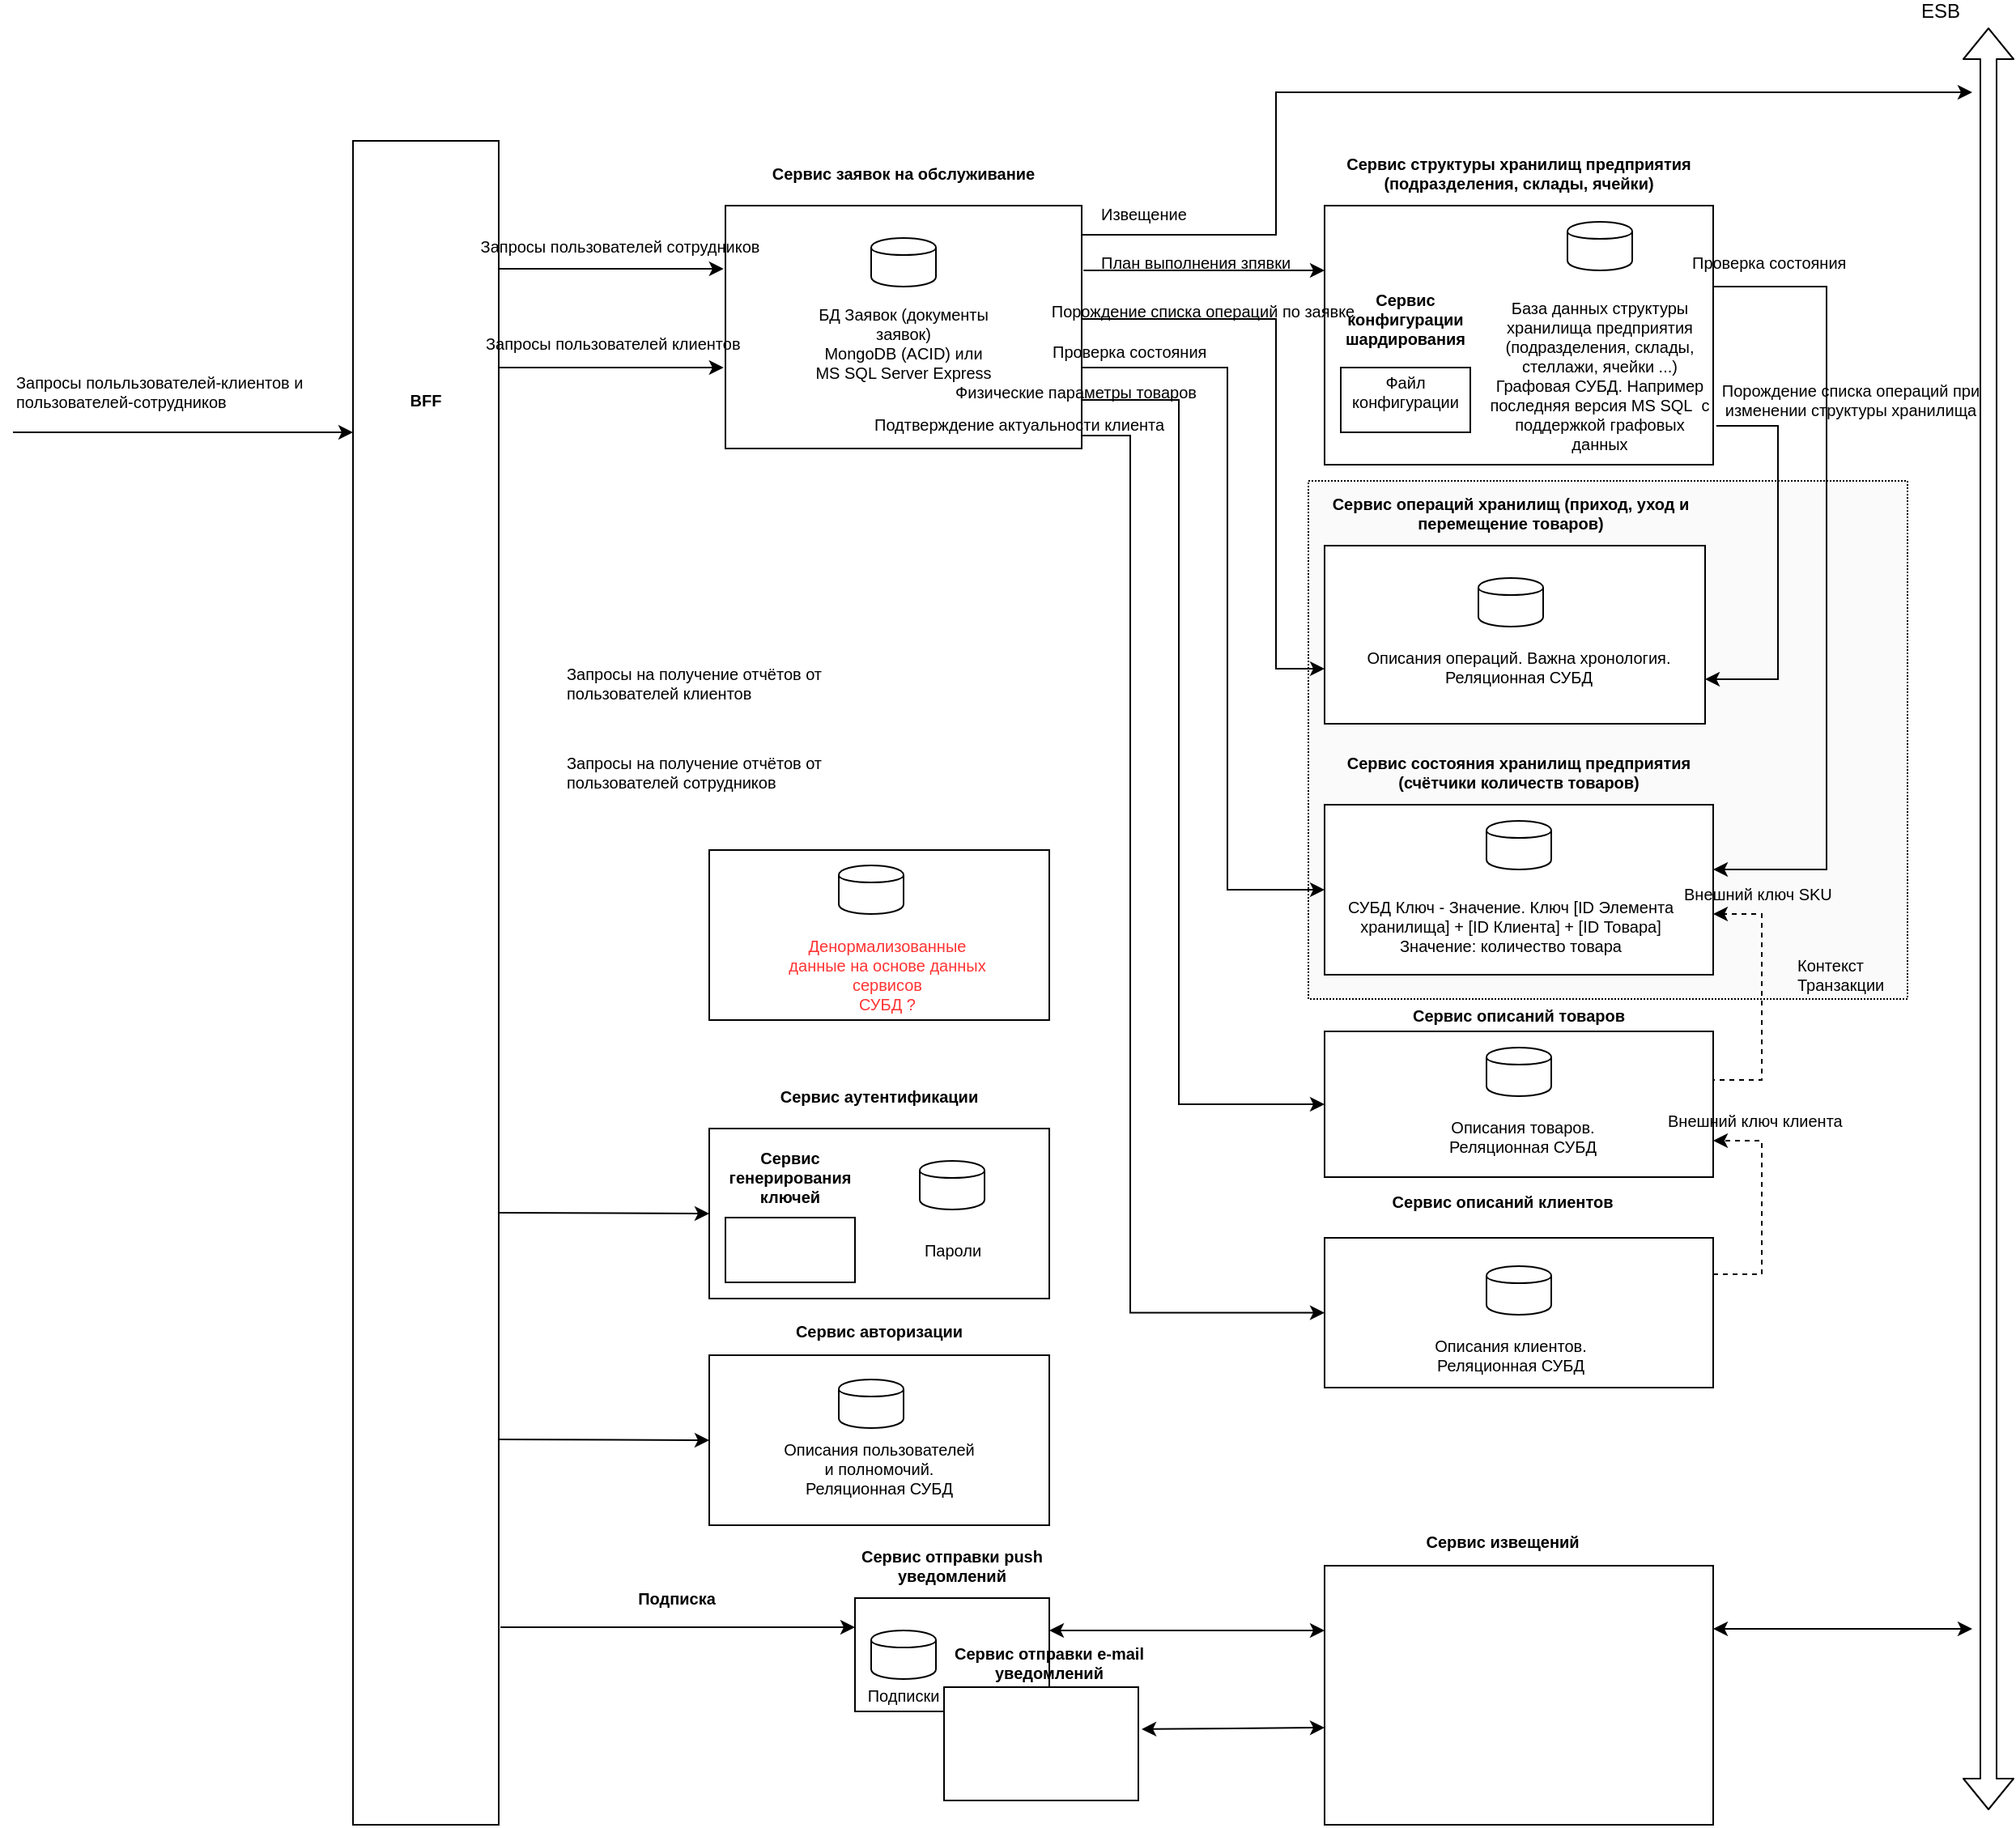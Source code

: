 <mxfile version="12.9.1" type="device"><diagram id="AOCeMO_TVLdDCeg-vwve" name="Page-1"><mxGraphModel dx="1408" dy="819" grid="1" gridSize="10" guides="1" tooltips="1" connect="1" arrows="1" fold="1" page="1" pageScale="1" pageWidth="1920" pageHeight="1200" math="0" shadow="0"><root><mxCell id="0"/><mxCell id="1" parent="0"/><mxCell id="MfwEQ_OdizoSU5TA-m0M-56" value="" style="rounded=0;whiteSpace=wrap;html=1;fontSize=10;" vertex="1" parent="1"><mxGeometry x="1070" y="720" width="210" height="105" as="geometry"/></mxCell><mxCell id="MfwEQ_OdizoSU5TA-m0M-48" value="" style="rounded=0;whiteSpace=wrap;html=1;dashed=1;dashPattern=1 1;fillColor=#FAFAFA;" vertex="1" parent="1"><mxGeometry x="1440" y="320" width="370" height="320" as="geometry"/></mxCell><mxCell id="R7pvV8jGRsjl4PyKUXEY-11" value="" style="rounded=0;whiteSpace=wrap;html=1;fontSize=10;" parent="1" vertex="1"><mxGeometry x="1450" y="150" width="240" height="160" as="geometry"/></mxCell><mxCell id="MfwEQ_OdizoSU5TA-m0M-51" style="edgeStyle=orthogonalEdgeStyle;rounded=0;orthogonalLoop=1;jettySize=auto;html=1;" edge="1" parent="1" source="R7pvV8jGRsjl4PyKUXEY-10"><mxGeometry relative="1" as="geometry"><mxPoint x="1850" y="80" as="targetPoint"/><Array as="points"><mxPoint x="1420" y="168"/><mxPoint x="1420" y="80"/></Array></mxGeometry></mxCell><mxCell id="R7pvV8jGRsjl4PyKUXEY-10" value="" style="rounded=0;whiteSpace=wrap;html=1;fontSize=10;" parent="1" vertex="1"><mxGeometry x="1080" y="150" width="220" height="150" as="geometry"/></mxCell><mxCell id="R7pvV8jGRsjl4PyKUXEY-1" value="" style="shape=cylinder;whiteSpace=wrap;html=1;boundedLbl=1;backgroundOutline=1;" parent="1" vertex="1"><mxGeometry x="1170" y="170" width="40" height="30" as="geometry"/></mxCell><mxCell id="R7pvV8jGRsjl4PyKUXEY-3" value="Сервис заявок на обслуживание" style="text;html=1;strokeColor=none;fillColor=none;align=center;verticalAlign=middle;whiteSpace=wrap;rounded=0;fontSize=10;fontStyle=1" parent="1" vertex="1"><mxGeometry x="1080" y="120" width="220" height="20" as="geometry"/></mxCell><mxCell id="R7pvV8jGRsjl4PyKUXEY-56" style="edgeStyle=orthogonalEdgeStyle;rounded=0;orthogonalLoop=1;jettySize=auto;html=1;fontSize=10;entryX=0;entryY=0.5;entryDx=0;entryDy=0;" parent="1" target="R7pvV8jGRsjl4PyKUXEY-17" edge="1"><mxGeometry relative="1" as="geometry"><mxPoint x="1750" y="750" as="targetPoint"/><Array as="points"><mxPoint x="1300" y="270"/><mxPoint x="1360" y="270"/><mxPoint x="1360" y="705"/></Array><mxPoint x="1300" y="220" as="sourcePoint"/></mxGeometry></mxCell><mxCell id="R7pvV8jGRsjl4PyKUXEY-58" style="edgeStyle=orthogonalEdgeStyle;rounded=0;orthogonalLoop=1;jettySize=auto;html=1;fontSize=10;entryX=0;entryY=0.5;entryDx=0;entryDy=0;" parent="1" target="R7pvV8jGRsjl4PyKUXEY-21" edge="1"><mxGeometry relative="1" as="geometry"><mxPoint x="1650" y="920" as="targetPoint"/><Array as="points"><mxPoint x="1330" y="292"/><mxPoint x="1330" y="834"/></Array><mxPoint x="1300" y="292" as="sourcePoint"/></mxGeometry></mxCell><mxCell id="R7pvV8jGRsjl4PyKUXEY-87" style="edgeStyle=orthogonalEdgeStyle;rounded=0;orthogonalLoop=1;jettySize=auto;html=1;fontSize=10;entryX=0;entryY=0.5;entryDx=0;entryDy=0;" parent="1" target="R7pvV8jGRsjl4PyKUXEY-13" edge="1"><mxGeometry relative="1" as="geometry"><mxPoint x="1690" y="660" as="targetPoint"/><Array as="points"><mxPoint x="1390" y="250"/><mxPoint x="1390" y="573"/></Array><mxPoint x="1300" y="250" as="sourcePoint"/></mxGeometry></mxCell><mxCell id="R7pvV8jGRsjl4PyKUXEY-4" value="БД Заявок (документы заявок)&lt;br style=&quot;font-size: 10px;&quot;&gt;MongoDB (ACID) или&lt;br style=&quot;font-size: 10px;&quot;&gt;MS SQL Server Express" style="text;html=1;strokeColor=none;fillColor=none;align=center;verticalAlign=middle;whiteSpace=wrap;rounded=0;fontSize=10;" parent="1" vertex="1"><mxGeometry x="1120" y="220" width="140" height="30" as="geometry"/></mxCell><mxCell id="R7pvV8jGRsjl4PyKUXEY-6" value="Сервис структуры хранилищ предприятия (подразделения, склады, ячейки)" style="text;html=1;strokeColor=none;fillColor=none;align=center;verticalAlign=middle;whiteSpace=wrap;rounded=0;fontSize=10;fontStyle=1" parent="1" vertex="1"><mxGeometry x="1450" y="120" width="240" height="20" as="geometry"/></mxCell><mxCell id="R7pvV8jGRsjl4PyKUXEY-7" value="" style="shape=cylinder;whiteSpace=wrap;html=1;boundedLbl=1;backgroundOutline=1;" parent="1" vertex="1"><mxGeometry x="1600" y="160" width="40" height="30" as="geometry"/></mxCell><mxCell id="R7pvV8jGRsjl4PyKUXEY-8" value="База данных структуры хранилища предприятия (подразделения, склады, стеллажи, ячейки ...)&lt;br&gt;Графовая СУБД. Например последняя версия MS SQL&amp;nbsp; с поддержкой графовых данных" style="text;html=1;strokeColor=none;fillColor=none;align=center;verticalAlign=middle;whiteSpace=wrap;rounded=0;fontSize=10;" parent="1" vertex="1"><mxGeometry x="1550" y="245" width="140" height="20" as="geometry"/></mxCell><mxCell id="R7pvV8jGRsjl4PyKUXEY-9" style="edgeStyle=orthogonalEdgeStyle;rounded=0;orthogonalLoop=1;jettySize=auto;html=1;exitX=0.5;exitY=1;exitDx=0;exitDy=0;fontSize=10;" parent="1" source="R7pvV8jGRsjl4PyKUXEY-4" target="R7pvV8jGRsjl4PyKUXEY-4" edge="1"><mxGeometry relative="1" as="geometry"/></mxCell><mxCell id="R7pvV8jGRsjl4PyKUXEY-13" value="" style="rounded=0;whiteSpace=wrap;html=1;fontSize=10;" parent="1" vertex="1"><mxGeometry x="1450" y="520" width="240" height="105" as="geometry"/></mxCell><mxCell id="R7pvV8jGRsjl4PyKUXEY-14" value="Сервис состояния хранилищ предприятия (счётчики количеств товаров)" style="text;html=1;strokeColor=none;fillColor=none;align=center;verticalAlign=middle;whiteSpace=wrap;rounded=0;fontSize=10;fontStyle=1" parent="1" vertex="1"><mxGeometry x="1450" y="490" width="240" height="20" as="geometry"/></mxCell><mxCell id="R7pvV8jGRsjl4PyKUXEY-15" value="" style="shape=cylinder;whiteSpace=wrap;html=1;boundedLbl=1;backgroundOutline=1;" parent="1" vertex="1"><mxGeometry x="1550" y="530" width="40" height="30" as="geometry"/></mxCell><mxCell id="R7pvV8jGRsjl4PyKUXEY-16" value="СУБД Ключ - Значение. Ключ [ID Элемента хранилища] + [ID Клиента] + [ID Товара]&lt;br&gt;Значение: количество товара" style="text;html=1;strokeColor=none;fillColor=none;align=center;verticalAlign=middle;whiteSpace=wrap;rounded=0;fontSize=10;" parent="1" vertex="1"><mxGeometry x="1460" y="580" width="210" height="30" as="geometry"/></mxCell><mxCell id="R7pvV8jGRsjl4PyKUXEY-17" value="" style="rounded=0;whiteSpace=wrap;html=1;fontSize=10;" parent="1" vertex="1"><mxGeometry x="1450" y="660" width="240" height="90" as="geometry"/></mxCell><mxCell id="R7pvV8jGRsjl4PyKUXEY-18" value="Сервис описаний товаров" style="text;html=1;strokeColor=none;fillColor=none;align=center;verticalAlign=middle;whiteSpace=wrap;rounded=0;fontSize=10;fontStyle=1" parent="1" vertex="1"><mxGeometry x="1450" y="640" width="240" height="20" as="geometry"/></mxCell><mxCell id="R7pvV8jGRsjl4PyKUXEY-19" value="" style="shape=cylinder;whiteSpace=wrap;html=1;boundedLbl=1;backgroundOutline=1;" parent="1" vertex="1"><mxGeometry x="1550" y="670" width="40" height="30" as="geometry"/></mxCell><mxCell id="R7pvV8jGRsjl4PyKUXEY-20" value="Описания товаров.&lt;br&gt;Реляционная СУБД" style="text;html=1;strokeColor=none;fillColor=none;align=center;verticalAlign=middle;whiteSpace=wrap;rounded=0;fontSize=10;" parent="1" vertex="1"><mxGeometry x="1505" y="710" width="135" height="30" as="geometry"/></mxCell><mxCell id="MfwEQ_OdizoSU5TA-m0M-29" value="" style="edgeStyle=orthogonalEdgeStyle;rounded=0;orthogonalLoop=1;jettySize=auto;html=1;entryX=1;entryY=0.75;entryDx=0;entryDy=0;dashed=1;" edge="1" parent="1" source="R7pvV8jGRsjl4PyKUXEY-21" target="R7pvV8jGRsjl4PyKUXEY-17"><mxGeometry relative="1" as="geometry"><Array as="points"><mxPoint x="1720" y="810"/><mxPoint x="1720" y="728"/></Array></mxGeometry></mxCell><mxCell id="R7pvV8jGRsjl4PyKUXEY-21" value="" style="rounded=0;whiteSpace=wrap;html=1;fontSize=10;" parent="1" vertex="1"><mxGeometry x="1450" y="787.5" width="240" height="92.5" as="geometry"/></mxCell><mxCell id="R7pvV8jGRsjl4PyKUXEY-22" value="Сервис описаний клиентов" style="text;html=1;strokeColor=none;fillColor=none;align=center;verticalAlign=middle;whiteSpace=wrap;rounded=0;fontSize=10;fontStyle=1" parent="1" vertex="1"><mxGeometry x="1440" y="755" width="240" height="20" as="geometry"/></mxCell><mxCell id="R7pvV8jGRsjl4PyKUXEY-23" value="" style="shape=cylinder;whiteSpace=wrap;html=1;boundedLbl=1;backgroundOutline=1;" parent="1" vertex="1"><mxGeometry x="1550" y="805" width="40" height="30" as="geometry"/></mxCell><mxCell id="R7pvV8jGRsjl4PyKUXEY-24" value="Описания клиентов.&lt;br&gt;Реляционная СУБД" style="text;html=1;strokeColor=none;fillColor=none;align=center;verticalAlign=middle;whiteSpace=wrap;rounded=0;fontSize=10;" parent="1" vertex="1"><mxGeometry x="1500" y="845" width="130" height="30" as="geometry"/></mxCell><mxCell id="R7pvV8jGRsjl4PyKUXEY-25" value="" style="rounded=0;whiteSpace=wrap;html=1;fontSize=10;" parent="1" vertex="1"><mxGeometry x="1070" y="548" width="210" height="105" as="geometry"/></mxCell><mxCell id="R7pvV8jGRsjl4PyKUXEY-27" value="" style="shape=cylinder;whiteSpace=wrap;html=1;boundedLbl=1;backgroundOutline=1;" parent="1" vertex="1"><mxGeometry x="1150" y="557.5" width="40" height="30" as="geometry"/></mxCell><mxCell id="R7pvV8jGRsjl4PyKUXEY-28" value="&lt;font color=&quot;#ff3333&quot;&gt;Денормализованные данные на основе данных сервисов&lt;br&gt;СУБД ?&lt;/font&gt;" style="text;html=1;strokeColor=none;fillColor=none;align=center;verticalAlign=middle;whiteSpace=wrap;rounded=0;fontSize=10;" parent="1" vertex="1"><mxGeometry x="1115" y="610" width="130" height="30" as="geometry"/></mxCell><mxCell id="R7pvV8jGRsjl4PyKUXEY-29" value="" style="rounded=0;whiteSpace=wrap;html=1;fontSize=10;" parent="1" vertex="1"><mxGeometry x="1070" y="860" width="210" height="105" as="geometry"/></mxCell><mxCell id="R7pvV8jGRsjl4PyKUXEY-30" value="Сервис авторизации" style="text;html=1;strokeColor=none;fillColor=none;align=center;verticalAlign=middle;whiteSpace=wrap;rounded=0;fontSize=10;fontStyle=1" parent="1" vertex="1"><mxGeometry x="1070" y="835" width="210" height="20" as="geometry"/></mxCell><mxCell id="R7pvV8jGRsjl4PyKUXEY-32" value="" style="rounded=0;whiteSpace=wrap;html=1;fontSize=10;" parent="1" vertex="1"><mxGeometry x="1080" y="775" width="80" height="40" as="geometry"/></mxCell><mxCell id="R7pvV8jGRsjl4PyKUXEY-34" value="Сервис генерирования ключей" style="text;html=1;strokeColor=none;fillColor=none;align=center;verticalAlign=middle;whiteSpace=wrap;rounded=0;fontSize=10;fontStyle=1" parent="1" vertex="1"><mxGeometry x="1080" y="740" width="80" height="20" as="geometry"/></mxCell><mxCell id="R7pvV8jGRsjl4PyKUXEY-35" value="" style="shape=cylinder;whiteSpace=wrap;html=1;boundedLbl=1;backgroundOutline=1;" parent="1" vertex="1"><mxGeometry x="1150" y="875" width="40" height="30" as="geometry"/></mxCell><mxCell id="R7pvV8jGRsjl4PyKUXEY-36" value="Описания пользователей и полномочий.&lt;br&gt;Реляционная СУБД" style="text;html=1;strokeColor=none;fillColor=none;align=center;verticalAlign=middle;whiteSpace=wrap;rounded=0;fontSize=10;" parent="1" vertex="1"><mxGeometry x="1115" y="915" width="120" height="30" as="geometry"/></mxCell><mxCell id="R7pvV8jGRsjl4PyKUXEY-37" value="" style="rounded=0;whiteSpace=wrap;html=1;fontSize=10;" parent="1" vertex="1"><mxGeometry x="1450" y="360" width="235" height="110" as="geometry"/></mxCell><mxCell id="R7pvV8jGRsjl4PyKUXEY-38" value="Сервис операций хранилищ (приход, уход и перемещение товаров)" style="text;html=1;strokeColor=none;fillColor=none;align=center;verticalAlign=middle;whiteSpace=wrap;rounded=0;fontSize=10;fontStyle=1" parent="1" vertex="1"><mxGeometry x="1445" y="330" width="240" height="20" as="geometry"/></mxCell><mxCell id="R7pvV8jGRsjl4PyKUXEY-39" value="" style="shape=cylinder;whiteSpace=wrap;html=1;boundedLbl=1;backgroundOutline=1;" parent="1" vertex="1"><mxGeometry x="1545" y="380" width="40" height="30" as="geometry"/></mxCell><mxCell id="R7pvV8jGRsjl4PyKUXEY-40" value="Описания операций. Важна хронология.&lt;br&gt;Реляционная СУБД" style="text;html=1;strokeColor=none;fillColor=none;align=center;verticalAlign=middle;whiteSpace=wrap;rounded=0;fontSize=10;" parent="1" vertex="1"><mxGeometry x="1465" y="420" width="210" height="30" as="geometry"/></mxCell><mxCell id="R7pvV8jGRsjl4PyKUXEY-48" value="Порождение списка операций по заявке" style="text;html=1;strokeColor=none;fillColor=none;align=center;verticalAlign=middle;whiteSpace=wrap;rounded=0;fontSize=10;" parent="1" vertex="1"><mxGeometry x="1280" y="200" width="190" height="30" as="geometry"/></mxCell><mxCell id="R7pvV8jGRsjl4PyKUXEY-59" value="" style="rounded=0;whiteSpace=wrap;html=1;fontSize=10;" parent="1" vertex="1"><mxGeometry x="850" y="110" width="90" height="1040" as="geometry"/></mxCell><mxCell id="R7pvV8jGRsjl4PyKUXEY-65" value="Запросы пользователей клиентов" style="text;html=1;strokeColor=none;fillColor=none;align=left;verticalAlign=middle;whiteSpace=wrap;rounded=0;fontSize=10;" parent="1" vertex="1"><mxGeometry x="930" y="220" width="230" height="30" as="geometry"/></mxCell><mxCell id="R7pvV8jGRsjl4PyKUXEY-71" value="BFF" style="text;html=1;strokeColor=none;fillColor=none;align=center;verticalAlign=middle;whiteSpace=wrap;rounded=0;fontSize=10;fontStyle=1" parent="1" vertex="1"><mxGeometry x="875" y="260" width="40" height="20" as="geometry"/></mxCell><mxCell id="R7pvV8jGRsjl4PyKUXEY-74" value="&lt;span style=&quot;&quot;&gt;Запросы на получение отчётов от пользователей клиентов&lt;/span&gt;" style="text;html=1;strokeColor=none;fillColor=none;align=left;verticalAlign=middle;whiteSpace=wrap;rounded=0;fontSize=10;" parent="1" vertex="1"><mxGeometry x="980" y="430" width="210" height="30" as="geometry"/></mxCell><mxCell id="R7pvV8jGRsjl4PyKUXEY-75" value="&lt;span style=&quot;&quot;&gt;Запросы на получение отчётов от пользователей сотрудников&lt;/span&gt;" style="text;html=1;strokeColor=none;fillColor=none;align=left;verticalAlign=middle;whiteSpace=wrap;rounded=0;fontSize=10;" parent="1" vertex="1"><mxGeometry x="980" y="485" width="190" height="30" as="geometry"/></mxCell><mxCell id="R7pvV8jGRsjl4PyKUXEY-76" value="" style="endArrow=classic;html=1;fontSize=10;" parent="1" edge="1"><mxGeometry width="50" height="50" relative="1" as="geometry"><mxPoint x="640" y="290" as="sourcePoint"/><mxPoint x="850" y="290" as="targetPoint"/></mxGeometry></mxCell><mxCell id="R7pvV8jGRsjl4PyKUXEY-77" value="Запросы польльзователей-клиентов и пользователей-сотрудников" style="text;html=1;strokeColor=none;fillColor=none;align=left;verticalAlign=middle;whiteSpace=wrap;rounded=0;fontSize=10;" parent="1" vertex="1"><mxGeometry x="640" y="250" width="180" height="30" as="geometry"/></mxCell><mxCell id="R7pvV8jGRsjl4PyKUXEY-80" value="Порождение списка операций при изменении структуры хранилища" style="text;html=1;strokeColor=none;fillColor=none;align=center;verticalAlign=middle;whiteSpace=wrap;rounded=0;fontSize=10;" parent="1" vertex="1"><mxGeometry x="1680" y="255" width="190" height="30" as="geometry"/></mxCell><mxCell id="R7pvV8jGRsjl4PyKUXEY-82" value="" style="rounded=0;whiteSpace=wrap;html=1;fontSize=10;" parent="1" vertex="1"><mxGeometry x="1460" y="250" width="80" height="40" as="geometry"/></mxCell><mxCell id="R7pvV8jGRsjl4PyKUXEY-83" value="Сервис конфигурации шардирования" style="text;html=1;strokeColor=none;fillColor=none;align=center;verticalAlign=middle;whiteSpace=wrap;rounded=0;fontSize=10;fontStyle=1" parent="1" vertex="1"><mxGeometry x="1460" y="210" width="80" height="20" as="geometry"/></mxCell><mxCell id="R7pvV8jGRsjl4PyKUXEY-84" value="Файл конфигурации" style="text;html=1;strokeColor=none;fillColor=none;align=center;verticalAlign=middle;whiteSpace=wrap;rounded=0;fontSize=10;" parent="1" vertex="1"><mxGeometry x="1470" y="250" width="60" height="30" as="geometry"/></mxCell><mxCell id="R7pvV8jGRsjl4PyKUXEY-88" value="Подтверждение актуальности клиента&amp;nbsp;" style="text;html=1;strokeColor=none;fillColor=none;align=left;verticalAlign=middle;whiteSpace=wrap;rounded=0;fontSize=10;" parent="1" vertex="1"><mxGeometry x="1170" y="270" width="190" height="30" as="geometry"/></mxCell><mxCell id="R7pvV8jGRsjl4PyKUXEY-89" value="Физические параметры товаров" style="text;html=1;strokeColor=none;fillColor=none;align=left;verticalAlign=middle;whiteSpace=wrap;rounded=0;fontSize=10;" parent="1" vertex="1"><mxGeometry x="1220" y="250" width="190" height="30" as="geometry"/></mxCell><mxCell id="MfwEQ_OdizoSU5TA-m0M-2" value="" style="rounded=0;whiteSpace=wrap;html=1;fontSize=10;fontStyle=1" vertex="1" parent="1"><mxGeometry x="1160" y="1010" width="120" height="70" as="geometry"/></mxCell><mxCell id="MfwEQ_OdizoSU5TA-m0M-3" value="Сервис отправки push уведомлений" style="text;html=1;strokeColor=none;fillColor=none;align=center;verticalAlign=middle;whiteSpace=wrap;rounded=0;fontSize=10;fontStyle=1" vertex="1" parent="1"><mxGeometry x="1160" y="980" width="120" height="20" as="geometry"/></mxCell><mxCell id="MfwEQ_OdizoSU5TA-m0M-4" value="" style="rounded=0;whiteSpace=wrap;html=1;fontSize=10;fontStyle=1" vertex="1" parent="1"><mxGeometry x="1215" y="1065" width="120" height="70" as="geometry"/></mxCell><mxCell id="MfwEQ_OdizoSU5TA-m0M-5" value="Сервис отправки e-mail уведомлений" style="text;html=1;strokeColor=none;fillColor=none;align=center;verticalAlign=middle;whiteSpace=wrap;rounded=0;fontSize=10;fontStyle=1" vertex="1" parent="1"><mxGeometry x="1220" y="1040" width="120" height="20" as="geometry"/></mxCell><mxCell id="MfwEQ_OdizoSU5TA-m0M-18" value="" style="endArrow=classic;html=1;" edge="1" parent="1"><mxGeometry width="50" height="50" relative="1" as="geometry"><mxPoint x="941" y="1028" as="sourcePoint"/><mxPoint x="1160" y="1028" as="targetPoint"/></mxGeometry></mxCell><mxCell id="MfwEQ_OdizoSU5TA-m0M-19" value="Подписка" style="text;html=1;strokeColor=none;fillColor=none;align=center;verticalAlign=middle;whiteSpace=wrap;rounded=0;fontSize=10;fontStyle=1" vertex="1" parent="1"><mxGeometry x="990" y="1000" width="120" height="20" as="geometry"/></mxCell><mxCell id="MfwEQ_OdizoSU5TA-m0M-21" value="" style="shape=cylinder;whiteSpace=wrap;html=1;boundedLbl=1;backgroundOutline=1;" vertex="1" parent="1"><mxGeometry x="1170" y="1030" width="40" height="30" as="geometry"/></mxCell><mxCell id="MfwEQ_OdizoSU5TA-m0M-22" value="Подписки" style="text;html=1;strokeColor=none;fillColor=none;align=center;verticalAlign=middle;whiteSpace=wrap;rounded=0;fontSize=10;" vertex="1" parent="1"><mxGeometry x="1165" y="1055" width="50" height="30" as="geometry"/></mxCell><mxCell id="MfwEQ_OdizoSU5TA-m0M-24" value="" style="rounded=0;whiteSpace=wrap;html=1;fontSize=10;" vertex="1" parent="1"><mxGeometry x="1450" y="990" width="240" height="160" as="geometry"/></mxCell><mxCell id="MfwEQ_OdizoSU5TA-m0M-25" value="" style="shape=flexArrow;endArrow=classic;startArrow=classic;html=1;" edge="1" parent="1"><mxGeometry width="50" height="50" relative="1" as="geometry"><mxPoint x="1860" y="1141" as="sourcePoint"/><mxPoint x="1860" y="40" as="targetPoint"/></mxGeometry></mxCell><mxCell id="MfwEQ_OdizoSU5TA-m0M-46" value="ESB" style="text;html=1;align=center;verticalAlign=middle;resizable=0;points=[];labelBackgroundColor=#ffffff;" vertex="1" connectable="0" parent="MfwEQ_OdizoSU5TA-m0M-25"><mxGeometry x="0.831" y="5" relative="1" as="geometry"><mxPoint x="-25" y="-103" as="offset"/></mxGeometry></mxCell><mxCell id="MfwEQ_OdizoSU5TA-m0M-26" value="Сервис извещений" style="text;html=1;strokeColor=none;fillColor=none;align=center;verticalAlign=middle;whiteSpace=wrap;rounded=0;fontSize=10;fontStyle=1" vertex="1" parent="1"><mxGeometry x="1500" y="965" width="120" height="20" as="geometry"/></mxCell><mxCell id="MfwEQ_OdizoSU5TA-m0M-27" value="" style="endArrow=classic;startArrow=classic;html=1;" edge="1" parent="1"><mxGeometry width="50" height="50" relative="1" as="geometry"><mxPoint x="1690" y="1029" as="sourcePoint"/><mxPoint x="1850" y="1029" as="targetPoint"/></mxGeometry></mxCell><mxCell id="MfwEQ_OdizoSU5TA-m0M-30" value="&lt;span style=&quot;text-align: left&quot;&gt;Запросы пользователей сотрудников&lt;/span&gt;" style="text;html=1;strokeColor=none;fillColor=none;align=center;verticalAlign=middle;whiteSpace=wrap;rounded=0;fontSize=10;" vertex="1" parent="1"><mxGeometry x="920" y="160" width="190" height="30" as="geometry"/></mxCell><mxCell id="MfwEQ_OdizoSU5TA-m0M-37" style="edgeStyle=orthogonalEdgeStyle;rounded=0;orthogonalLoop=1;jettySize=auto;html=1;fontSize=10;" edge="1" parent="1"><mxGeometry relative="1" as="geometry"><mxPoint x="1690" y="560" as="targetPoint"/><mxPoint x="1690" y="200" as="sourcePoint"/><Array as="points"><mxPoint x="1760" y="200"/><mxPoint x="1760" y="560"/><mxPoint x="1690" y="560"/></Array></mxGeometry></mxCell><mxCell id="MfwEQ_OdizoSU5TA-m0M-38" style="edgeStyle=orthogonalEdgeStyle;rounded=0;orthogonalLoop=1;jettySize=auto;html=1;fontSize=10;" edge="1" parent="1" target="R7pvV8jGRsjl4PyKUXEY-37"><mxGeometry relative="1" as="geometry"><mxPoint x="1448" y="436" as="targetPoint"/><Array as="points"><mxPoint x="1420" y="220"/><mxPoint x="1420" y="436"/></Array><mxPoint x="1300" y="220" as="sourcePoint"/></mxGeometry></mxCell><mxCell id="MfwEQ_OdizoSU5TA-m0M-40" style="edgeStyle=orthogonalEdgeStyle;rounded=0;orthogonalLoop=1;jettySize=auto;html=1;fontSize=10;exitX=1.008;exitY=0.85;exitDx=0;exitDy=0;exitPerimeter=0;entryX=1;entryY=0.75;entryDx=0;entryDy=0;" edge="1" parent="1" source="R7pvV8jGRsjl4PyKUXEY-11" target="R7pvV8jGRsjl4PyKUXEY-37"><mxGeometry relative="1" as="geometry"><mxPoint x="1700" y="608.75" as="targetPoint"/><mxPoint x="1700" y="265" as="sourcePoint"/><Array as="points"><mxPoint x="1730" y="286"/><mxPoint x="1730" y="443"/></Array></mxGeometry></mxCell><mxCell id="MfwEQ_OdizoSU5TA-m0M-41" value="Проверка состояния" style="text;html=1;strokeColor=none;fillColor=none;align=left;verticalAlign=middle;whiteSpace=wrap;rounded=0;fontSize=10;" vertex="1" parent="1"><mxGeometry x="1280" y="225" width="110" height="30" as="geometry"/></mxCell><mxCell id="MfwEQ_OdizoSU5TA-m0M-42" value="Внешний ключ клиента" style="text;html=1;strokeColor=none;fillColor=none;align=left;verticalAlign=middle;whiteSpace=wrap;rounded=0;fontSize=10;" vertex="1" parent="1"><mxGeometry x="1660" y="700" width="190" height="30" as="geometry"/></mxCell><mxCell id="MfwEQ_OdizoSU5TA-m0M-43" value="" style="edgeStyle=orthogonalEdgeStyle;rounded=0;orthogonalLoop=1;jettySize=auto;html=1;entryX=1;entryY=0.75;entryDx=0;entryDy=0;dashed=1;" edge="1" parent="1"><mxGeometry relative="1" as="geometry"><mxPoint x="1690" y="670" as="sourcePoint"/><mxPoint x="1690" y="587.5" as="targetPoint"/><Array as="points"><mxPoint x="1690" y="690"/><mxPoint x="1720" y="690"/><mxPoint x="1720" y="588"/></Array></mxGeometry></mxCell><mxCell id="MfwEQ_OdizoSU5TA-m0M-44" value="Внешний ключ SKU" style="text;html=1;strokeColor=none;fillColor=none;align=left;verticalAlign=middle;whiteSpace=wrap;rounded=0;fontSize=10;" vertex="1" parent="1"><mxGeometry x="1670" y="560" width="190" height="30" as="geometry"/></mxCell><mxCell id="MfwEQ_OdizoSU5TA-m0M-45" value="Проверка состояния" style="text;html=1;strokeColor=none;fillColor=none;align=left;verticalAlign=middle;whiteSpace=wrap;rounded=0;fontSize=10;" vertex="1" parent="1"><mxGeometry x="1675" y="170" width="110" height="30" as="geometry"/></mxCell><mxCell id="MfwEQ_OdizoSU5TA-m0M-49" value="Контекст&lt;br&gt;Транзакции" style="text;html=1;strokeColor=none;fillColor=none;align=left;verticalAlign=middle;whiteSpace=wrap;rounded=0;fontSize=10;" vertex="1" parent="1"><mxGeometry x="1740" y="610" width="70" height="30" as="geometry"/></mxCell><mxCell id="MfwEQ_OdizoSU5TA-m0M-52" value="Извещение" style="text;html=1;strokeColor=none;fillColor=none;align=left;verticalAlign=middle;whiteSpace=wrap;rounded=0;fontSize=10;" vertex="1" parent="1"><mxGeometry x="1310" y="140" width="190" height="30" as="geometry"/></mxCell><mxCell id="MfwEQ_OdizoSU5TA-m0M-53" value="" style="endArrow=classic;startArrow=classic;html=1;entryX=0;entryY=0.25;entryDx=0;entryDy=0;" edge="1" parent="1" target="MfwEQ_OdizoSU5TA-m0M-24"><mxGeometry width="50" height="50" relative="1" as="geometry"><mxPoint x="1280" y="1030" as="sourcePoint"/><mxPoint x="1440" y="1030" as="targetPoint"/></mxGeometry></mxCell><mxCell id="MfwEQ_OdizoSU5TA-m0M-54" value="" style="endArrow=classic;startArrow=classic;html=1;exitX=1.017;exitY=0.371;exitDx=0;exitDy=0;exitPerimeter=0;" edge="1" parent="1" source="MfwEQ_OdizoSU5TA-m0M-4"><mxGeometry width="50" height="50" relative="1" as="geometry"><mxPoint x="1340" y="1090" as="sourcePoint"/><mxPoint x="1450" y="1090" as="targetPoint"/></mxGeometry></mxCell><mxCell id="MfwEQ_OdizoSU5TA-m0M-57" value="Сервис аутентификации" style="text;html=1;strokeColor=none;fillColor=none;align=center;verticalAlign=middle;whiteSpace=wrap;rounded=0;fontSize=10;fontStyle=1" vertex="1" parent="1"><mxGeometry x="1070" y="690" width="210" height="20" as="geometry"/></mxCell><mxCell id="MfwEQ_OdizoSU5TA-m0M-59" value="" style="shape=cylinder;whiteSpace=wrap;html=1;boundedLbl=1;backgroundOutline=1;" vertex="1" parent="1"><mxGeometry x="1200" y="740" width="40" height="30" as="geometry"/></mxCell><mxCell id="MfwEQ_OdizoSU5TA-m0M-60" value="Пароли" style="text;html=1;strokeColor=none;fillColor=none;align=center;verticalAlign=middle;whiteSpace=wrap;rounded=0;fontSize=10;" vertex="1" parent="1"><mxGeometry x="1177.5" y="780" width="85" height="30" as="geometry"/></mxCell><mxCell id="MfwEQ_OdizoSU5TA-m0M-62" value="" style="endArrow=classic;html=1;entryX=0;entryY=0.5;entryDx=0;entryDy=0;" edge="1" parent="1" target="MfwEQ_OdizoSU5TA-m0M-56"><mxGeometry width="50" height="50" relative="1" as="geometry"><mxPoint x="940" y="772" as="sourcePoint"/><mxPoint x="1020" y="772" as="targetPoint"/></mxGeometry></mxCell><mxCell id="MfwEQ_OdizoSU5TA-m0M-63" value="" style="endArrow=classic;html=1;entryX=0;entryY=0.5;entryDx=0;entryDy=0;" edge="1" parent="1"><mxGeometry width="50" height="50" relative="1" as="geometry"><mxPoint x="940" y="912" as="sourcePoint"/><mxPoint x="1070" y="912.5" as="targetPoint"/></mxGeometry></mxCell><mxCell id="MfwEQ_OdizoSU5TA-m0M-64" value="" style="endArrow=classic;html=1;entryX=-0.005;entryY=0.667;entryDx=0;entryDy=0;entryPerimeter=0;" edge="1" parent="1" target="R7pvV8jGRsjl4PyKUXEY-10"><mxGeometry width="50" height="50" relative="1" as="geometry"><mxPoint x="940" y="250" as="sourcePoint"/><mxPoint x="1070" y="250.5" as="targetPoint"/></mxGeometry></mxCell><mxCell id="MfwEQ_OdizoSU5TA-m0M-65" value="" style="endArrow=classic;html=1;entryX=-0.005;entryY=0.667;entryDx=0;entryDy=0;entryPerimeter=0;" edge="1" parent="1"><mxGeometry width="50" height="50" relative="1" as="geometry"><mxPoint x="940" y="189" as="sourcePoint"/><mxPoint x="1078.9" y="189.05" as="targetPoint"/></mxGeometry></mxCell><mxCell id="MfwEQ_OdizoSU5TA-m0M-67" value="" style="endArrow=classic;html=1;entryX=0;entryY=0.25;entryDx=0;entryDy=0;" edge="1" parent="1" target="R7pvV8jGRsjl4PyKUXEY-11"><mxGeometry width="50" height="50" relative="1" as="geometry"><mxPoint x="1301.1" y="190" as="sourcePoint"/><mxPoint x="1440" y="190.05" as="targetPoint"/></mxGeometry></mxCell><mxCell id="MfwEQ_OdizoSU5TA-m0M-68" value="План выполнения зпявки" style="text;html=1;strokeColor=none;fillColor=none;align=left;verticalAlign=middle;whiteSpace=wrap;rounded=0;fontSize=10;" vertex="1" parent="1"><mxGeometry x="1310" y="170" width="190" height="30" as="geometry"/></mxCell></root></mxGraphModel></diagram></mxfile>